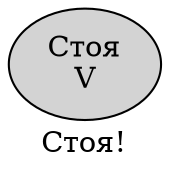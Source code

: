 digraph SENTENCE_3250 {
	graph [label="Стоя!"]
	node [style=filled]
		0 [label="Стоя
V" color="" fillcolor=lightgray penwidth=1 shape=ellipse]
}